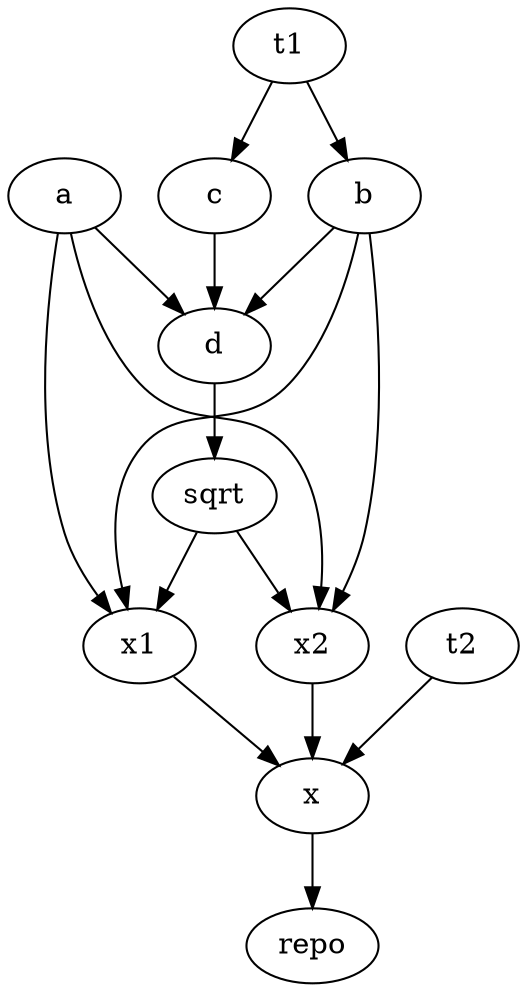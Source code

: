 digraph Roots {
  t1-> {b, c}
  {a, b, c} -> d;
  d -> sqrt;
  {a, b, sqrt} -> x1;
  {a, b, sqrt} -> x2;
  {x1, x2} -> x
  t2 -> x
  x -> repo
}
